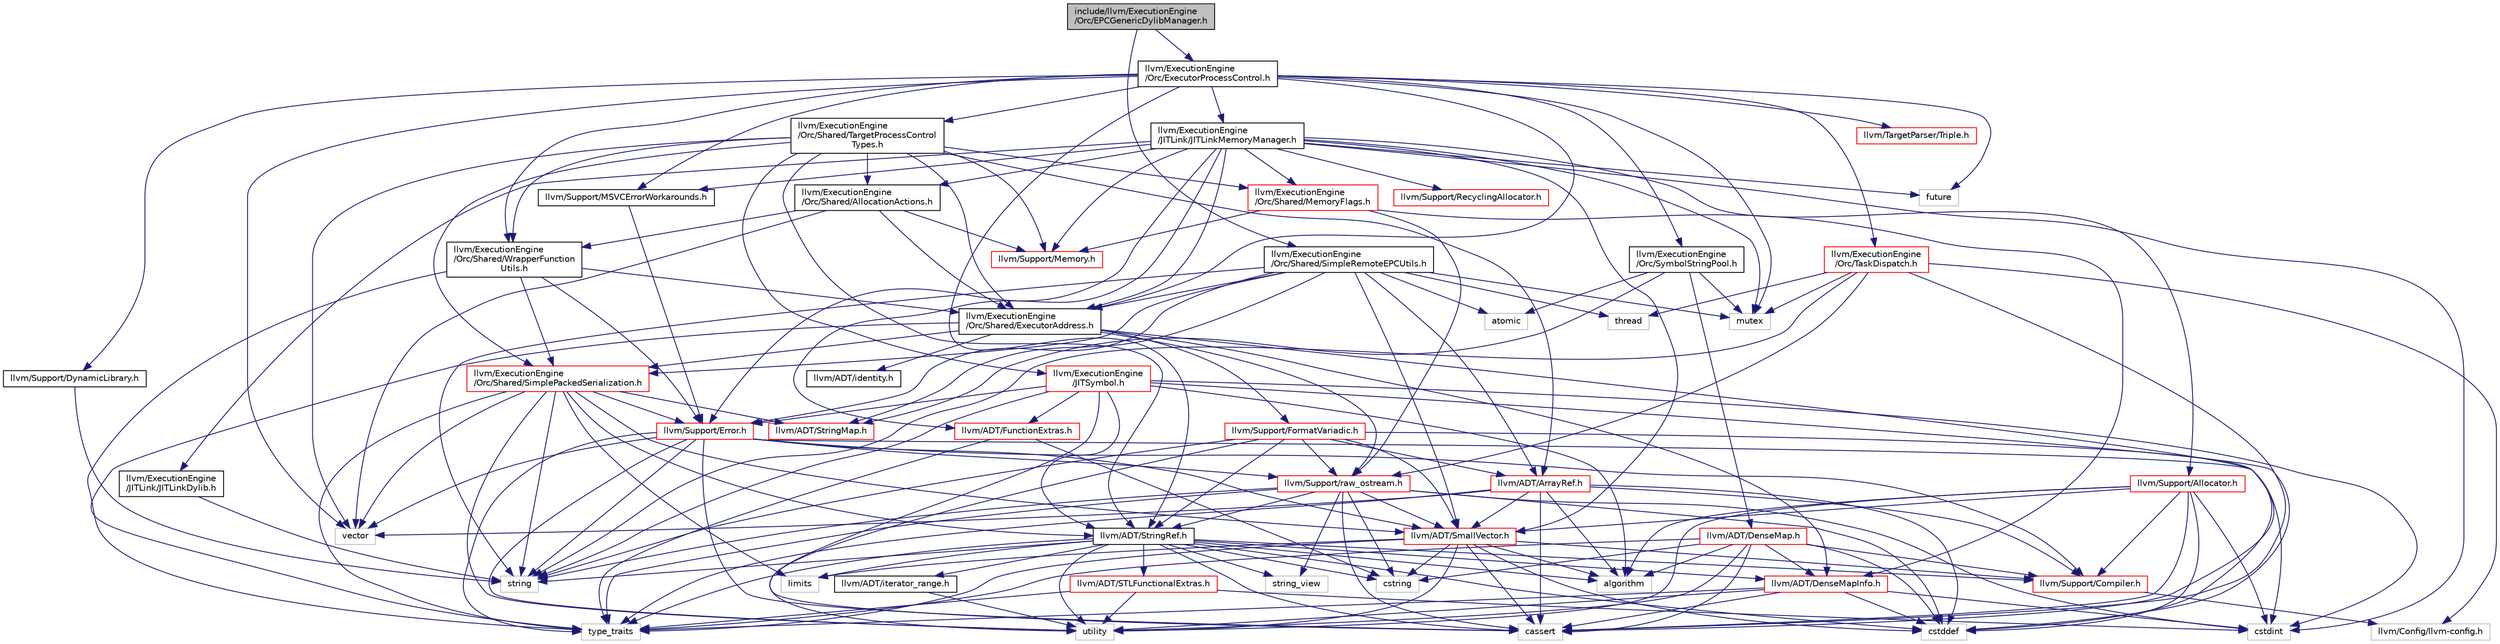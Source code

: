 digraph "include/llvm/ExecutionEngine/Orc/EPCGenericDylibManager.h"
{
 // LATEX_PDF_SIZE
  bgcolor="transparent";
  edge [fontname="Helvetica",fontsize="10",labelfontname="Helvetica",labelfontsize="10"];
  node [fontname="Helvetica",fontsize="10",shape=record];
  Node1 [label="include/llvm/ExecutionEngine\l/Orc/EPCGenericDylibManager.h",height=0.2,width=0.4,color="black", fillcolor="grey75", style="filled", fontcolor="black",tooltip=" "];
  Node1 -> Node2 [color="midnightblue",fontsize="10",style="solid",fontname="Helvetica"];
  Node2 [label="llvm/ExecutionEngine\l/Orc/ExecutorProcessControl.h",height=0.2,width=0.4,color="black",URL="$ExecutorProcessControl_8h.html",tooltip=" "];
  Node2 -> Node3 [color="midnightblue",fontsize="10",style="solid",fontname="Helvetica"];
  Node3 [label="llvm/ADT/StringRef.h",height=0.2,width=0.4,color="black",URL="$StringRef_8h.html",tooltip=" "];
  Node3 -> Node4 [color="midnightblue",fontsize="10",style="solid",fontname="Helvetica"];
  Node4 [label="llvm/ADT/DenseMapInfo.h",height=0.2,width=0.4,color="red",URL="$DenseMapInfo_8h.html",tooltip=" "];
  Node4 -> Node5 [color="midnightblue",fontsize="10",style="solid",fontname="Helvetica"];
  Node5 [label="cassert",height=0.2,width=0.4,color="grey75",tooltip=" "];
  Node4 -> Node6 [color="midnightblue",fontsize="10",style="solid",fontname="Helvetica"];
  Node6 [label="cstddef",height=0.2,width=0.4,color="grey75",tooltip=" "];
  Node4 -> Node7 [color="midnightblue",fontsize="10",style="solid",fontname="Helvetica"];
  Node7 [label="cstdint",height=0.2,width=0.4,color="grey75",tooltip=" "];
  Node4 -> Node9 [color="midnightblue",fontsize="10",style="solid",fontname="Helvetica"];
  Node9 [label="type_traits",height=0.2,width=0.4,color="grey75",tooltip=" "];
  Node4 -> Node10 [color="midnightblue",fontsize="10",style="solid",fontname="Helvetica"];
  Node10 [label="utility",height=0.2,width=0.4,color="grey75",tooltip=" "];
  Node3 -> Node12 [color="midnightblue",fontsize="10",style="solid",fontname="Helvetica"];
  Node12 [label="llvm/ADT/STLFunctionalExtras.h",height=0.2,width=0.4,color="red",URL="$STLFunctionalExtras_8h.html",tooltip=" "];
  Node12 -> Node7 [color="midnightblue",fontsize="10",style="solid",fontname="Helvetica"];
  Node12 -> Node9 [color="midnightblue",fontsize="10",style="solid",fontname="Helvetica"];
  Node12 -> Node10 [color="midnightblue",fontsize="10",style="solid",fontname="Helvetica"];
  Node3 -> Node15 [color="midnightblue",fontsize="10",style="solid",fontname="Helvetica"];
  Node15 [label="llvm/ADT/iterator_range.h",height=0.2,width=0.4,color="black",URL="$iterator__range_8h.html",tooltip=" "];
  Node15 -> Node10 [color="midnightblue",fontsize="10",style="solid",fontname="Helvetica"];
  Node3 -> Node16 [color="midnightblue",fontsize="10",style="solid",fontname="Helvetica"];
  Node16 [label="llvm/Support/Compiler.h",height=0.2,width=0.4,color="red",URL="$Compiler_8h.html",tooltip=" "];
  Node16 -> Node17 [color="midnightblue",fontsize="10",style="solid",fontname="Helvetica"];
  Node17 [label="llvm/Config/llvm-config.h",height=0.2,width=0.4,color="grey75",tooltip=" "];
  Node3 -> Node19 [color="midnightblue",fontsize="10",style="solid",fontname="Helvetica"];
  Node19 [label="algorithm",height=0.2,width=0.4,color="grey75",tooltip=" "];
  Node3 -> Node5 [color="midnightblue",fontsize="10",style="solid",fontname="Helvetica"];
  Node3 -> Node6 [color="midnightblue",fontsize="10",style="solid",fontname="Helvetica"];
  Node3 -> Node20 [color="midnightblue",fontsize="10",style="solid",fontname="Helvetica"];
  Node20 [label="cstring",height=0.2,width=0.4,color="grey75",tooltip=" "];
  Node3 -> Node21 [color="midnightblue",fontsize="10",style="solid",fontname="Helvetica"];
  Node21 [label="limits",height=0.2,width=0.4,color="grey75",tooltip=" "];
  Node3 -> Node22 [color="midnightblue",fontsize="10",style="solid",fontname="Helvetica"];
  Node22 [label="string",height=0.2,width=0.4,color="grey75",tooltip=" "];
  Node3 -> Node23 [color="midnightblue",fontsize="10",style="solid",fontname="Helvetica"];
  Node23 [label="string_view",height=0.2,width=0.4,color="grey75",tooltip=" "];
  Node3 -> Node9 [color="midnightblue",fontsize="10",style="solid",fontname="Helvetica"];
  Node3 -> Node10 [color="midnightblue",fontsize="10",style="solid",fontname="Helvetica"];
  Node2 -> Node24 [color="midnightblue",fontsize="10",style="solid",fontname="Helvetica"];
  Node24 [label="llvm/ExecutionEngine\l/JITLink/JITLinkMemoryManager.h",height=0.2,width=0.4,color="black",URL="$JITLinkMemoryManager_8h.html",tooltip=" "];
  Node24 -> Node25 [color="midnightblue",fontsize="10",style="solid",fontname="Helvetica"];
  Node25 [label="llvm/ADT/FunctionExtras.h",height=0.2,width=0.4,color="red",URL="$FunctionExtras_8h.html",tooltip=" "];
  Node25 -> Node20 [color="midnightblue",fontsize="10",style="solid",fontname="Helvetica"];
  Node25 -> Node9 [color="midnightblue",fontsize="10",style="solid",fontname="Helvetica"];
  Node24 -> Node51 [color="midnightblue",fontsize="10",style="solid",fontname="Helvetica"];
  Node51 [label="llvm/ADT/SmallVector.h",height=0.2,width=0.4,color="red",URL="$SmallVector_8h.html",tooltip=" "];
  Node51 -> Node16 [color="midnightblue",fontsize="10",style="solid",fontname="Helvetica"];
  Node51 -> Node19 [color="midnightblue",fontsize="10",style="solid",fontname="Helvetica"];
  Node51 -> Node5 [color="midnightblue",fontsize="10",style="solid",fontname="Helvetica"];
  Node51 -> Node6 [color="midnightblue",fontsize="10",style="solid",fontname="Helvetica"];
  Node51 -> Node20 [color="midnightblue",fontsize="10",style="solid",fontname="Helvetica"];
  Node51 -> Node21 [color="midnightblue",fontsize="10",style="solid",fontname="Helvetica"];
  Node51 -> Node9 [color="midnightblue",fontsize="10",style="solid",fontname="Helvetica"];
  Node51 -> Node10 [color="midnightblue",fontsize="10",style="solid",fontname="Helvetica"];
  Node24 -> Node53 [color="midnightblue",fontsize="10",style="solid",fontname="Helvetica"];
  Node53 [label="llvm/ExecutionEngine\l/JITLink/JITLinkDylib.h",height=0.2,width=0.4,color="black",URL="$JITLinkDylib_8h.html",tooltip=" "];
  Node53 -> Node22 [color="midnightblue",fontsize="10",style="solid",fontname="Helvetica"];
  Node24 -> Node54 [color="midnightblue",fontsize="10",style="solid",fontname="Helvetica"];
  Node54 [label="llvm/ExecutionEngine\l/Orc/Shared/AllocationActions.h",height=0.2,width=0.4,color="black",URL="$AllocationActions_8h.html",tooltip=" "];
  Node54 -> Node55 [color="midnightblue",fontsize="10",style="solid",fontname="Helvetica"];
  Node55 [label="llvm/ExecutionEngine\l/Orc/Shared/ExecutorAddress.h",height=0.2,width=0.4,color="black",URL="$ExecutorAddress_8h.html",tooltip=" "];
  Node55 -> Node4 [color="midnightblue",fontsize="10",style="solid",fontname="Helvetica"];
  Node55 -> Node41 [color="midnightblue",fontsize="10",style="solid",fontname="Helvetica"];
  Node41 [label="llvm/ADT/identity.h",height=0.2,width=0.4,color="black",URL="$identity_8h.html",tooltip=" "];
  Node55 -> Node56 [color="midnightblue",fontsize="10",style="solid",fontname="Helvetica"];
  Node56 [label="llvm/ExecutionEngine\l/Orc/Shared/SimplePackedSerialization.h",height=0.2,width=0.4,color="red",URL="$SimplePackedSerialization_8h.html",tooltip=" "];
  Node56 -> Node51 [color="midnightblue",fontsize="10",style="solid",fontname="Helvetica"];
  Node56 -> Node57 [color="midnightblue",fontsize="10",style="solid",fontname="Helvetica"];
  Node57 [label="llvm/ADT/StringMap.h",height=0.2,width=0.4,color="red",URL="$ADT_2StringMap_8h.html",tooltip=" "];
  Node56 -> Node3 [color="midnightblue",fontsize="10",style="solid",fontname="Helvetica"];
  Node56 -> Node60 [color="midnightblue",fontsize="10",style="solid",fontname="Helvetica"];
  Node60 [label="llvm/Support/Error.h",height=0.2,width=0.4,color="red",URL="$Support_2Error_8h.html",tooltip=" "];
  Node60 -> Node51 [color="midnightblue",fontsize="10",style="solid",fontname="Helvetica"];
  Node60 -> Node16 [color="midnightblue",fontsize="10",style="solid",fontname="Helvetica"];
  Node60 -> Node79 [color="midnightblue",fontsize="10",style="solid",fontname="Helvetica"];
  Node79 [label="llvm/Support/raw_ostream.h",height=0.2,width=0.4,color="red",URL="$raw__ostream_8h.html",tooltip=" "];
  Node79 -> Node51 [color="midnightblue",fontsize="10",style="solid",fontname="Helvetica"];
  Node79 -> Node3 [color="midnightblue",fontsize="10",style="solid",fontname="Helvetica"];
  Node79 -> Node5 [color="midnightblue",fontsize="10",style="solid",fontname="Helvetica"];
  Node79 -> Node6 [color="midnightblue",fontsize="10",style="solid",fontname="Helvetica"];
  Node79 -> Node7 [color="midnightblue",fontsize="10",style="solid",fontname="Helvetica"];
  Node79 -> Node20 [color="midnightblue",fontsize="10",style="solid",fontname="Helvetica"];
  Node79 -> Node22 [color="midnightblue",fontsize="10",style="solid",fontname="Helvetica"];
  Node79 -> Node23 [color="midnightblue",fontsize="10",style="solid",fontname="Helvetica"];
  Node79 -> Node9 [color="midnightblue",fontsize="10",style="solid",fontname="Helvetica"];
  Node60 -> Node5 [color="midnightblue",fontsize="10",style="solid",fontname="Helvetica"];
  Node60 -> Node7 [color="midnightblue",fontsize="10",style="solid",fontname="Helvetica"];
  Node60 -> Node22 [color="midnightblue",fontsize="10",style="solid",fontname="Helvetica"];
  Node60 -> Node9 [color="midnightblue",fontsize="10",style="solid",fontname="Helvetica"];
  Node60 -> Node10 [color="midnightblue",fontsize="10",style="solid",fontname="Helvetica"];
  Node60 -> Node70 [color="midnightblue",fontsize="10",style="solid",fontname="Helvetica"];
  Node70 [label="vector",height=0.2,width=0.4,color="grey75",tooltip=" "];
  Node56 -> Node21 [color="midnightblue",fontsize="10",style="solid",fontname="Helvetica"];
  Node56 -> Node22 [color="midnightblue",fontsize="10",style="solid",fontname="Helvetica"];
  Node56 -> Node9 [color="midnightblue",fontsize="10",style="solid",fontname="Helvetica"];
  Node56 -> Node10 [color="midnightblue",fontsize="10",style="solid",fontname="Helvetica"];
  Node56 -> Node70 [color="midnightblue",fontsize="10",style="solid",fontname="Helvetica"];
  Node55 -> Node80 [color="midnightblue",fontsize="10",style="solid",fontname="Helvetica"];
  Node80 [label="llvm/Support/FormatVariadic.h",height=0.2,width=0.4,color="red",URL="$FormatVariadic_8h.html",tooltip=" "];
  Node80 -> Node68 [color="midnightblue",fontsize="10",style="solid",fontname="Helvetica"];
  Node68 [label="llvm/ADT/ArrayRef.h",height=0.2,width=0.4,color="red",URL="$ArrayRef_8h.html",tooltip=" "];
  Node68 -> Node51 [color="midnightblue",fontsize="10",style="solid",fontname="Helvetica"];
  Node68 -> Node16 [color="midnightblue",fontsize="10",style="solid",fontname="Helvetica"];
  Node68 -> Node19 [color="midnightblue",fontsize="10",style="solid",fontname="Helvetica"];
  Node68 -> Node5 [color="midnightblue",fontsize="10",style="solid",fontname="Helvetica"];
  Node68 -> Node6 [color="midnightblue",fontsize="10",style="solid",fontname="Helvetica"];
  Node68 -> Node9 [color="midnightblue",fontsize="10",style="solid",fontname="Helvetica"];
  Node68 -> Node70 [color="midnightblue",fontsize="10",style="solid",fontname="Helvetica"];
  Node80 -> Node51 [color="midnightblue",fontsize="10",style="solid",fontname="Helvetica"];
  Node80 -> Node3 [color="midnightblue",fontsize="10",style="solid",fontname="Helvetica"];
  Node80 -> Node79 [color="midnightblue",fontsize="10",style="solid",fontname="Helvetica"];
  Node80 -> Node6 [color="midnightblue",fontsize="10",style="solid",fontname="Helvetica"];
  Node80 -> Node22 [color="midnightblue",fontsize="10",style="solid",fontname="Helvetica"];
  Node80 -> Node10 [color="midnightblue",fontsize="10",style="solid",fontname="Helvetica"];
  Node55 -> Node79 [color="midnightblue",fontsize="10",style="solid",fontname="Helvetica"];
  Node55 -> Node5 [color="midnightblue",fontsize="10",style="solid",fontname="Helvetica"];
  Node55 -> Node9 [color="midnightblue",fontsize="10",style="solid",fontname="Helvetica"];
  Node54 -> Node86 [color="midnightblue",fontsize="10",style="solid",fontname="Helvetica"];
  Node86 [label="llvm/ExecutionEngine\l/Orc/Shared/WrapperFunction\lUtils.h",height=0.2,width=0.4,color="black",URL="$WrapperFunctionUtils_8h.html",tooltip=" "];
  Node86 -> Node55 [color="midnightblue",fontsize="10",style="solid",fontname="Helvetica"];
  Node86 -> Node56 [color="midnightblue",fontsize="10",style="solid",fontname="Helvetica"];
  Node86 -> Node60 [color="midnightblue",fontsize="10",style="solid",fontname="Helvetica"];
  Node86 -> Node9 [color="midnightblue",fontsize="10",style="solid",fontname="Helvetica"];
  Node54 -> Node87 [color="midnightblue",fontsize="10",style="solid",fontname="Helvetica"];
  Node87 [label="llvm/Support/Memory.h",height=0.2,width=0.4,color="red",URL="$Memory_8h.html",tooltip=" "];
  Node54 -> Node70 [color="midnightblue",fontsize="10",style="solid",fontname="Helvetica"];
  Node24 -> Node55 [color="midnightblue",fontsize="10",style="solid",fontname="Helvetica"];
  Node24 -> Node88 [color="midnightblue",fontsize="10",style="solid",fontname="Helvetica"];
  Node88 [label="llvm/ExecutionEngine\l/Orc/Shared/MemoryFlags.h",height=0.2,width=0.4,color="red",URL="$MemoryFlags_8h.html",tooltip=" "];
  Node88 -> Node4 [color="midnightblue",fontsize="10",style="solid",fontname="Helvetica"];
  Node88 -> Node87 [color="midnightblue",fontsize="10",style="solid",fontname="Helvetica"];
  Node88 -> Node79 [color="midnightblue",fontsize="10",style="solid",fontname="Helvetica"];
  Node24 -> Node90 [color="midnightblue",fontsize="10",style="solid",fontname="Helvetica"];
  Node90 [label="llvm/Support/Allocator.h",height=0.2,width=0.4,color="red",URL="$Allocator_8h.html",tooltip=" "];
  Node90 -> Node51 [color="midnightblue",fontsize="10",style="solid",fontname="Helvetica"];
  Node90 -> Node16 [color="midnightblue",fontsize="10",style="solid",fontname="Helvetica"];
  Node90 -> Node19 [color="midnightblue",fontsize="10",style="solid",fontname="Helvetica"];
  Node90 -> Node5 [color="midnightblue",fontsize="10",style="solid",fontname="Helvetica"];
  Node90 -> Node6 [color="midnightblue",fontsize="10",style="solid",fontname="Helvetica"];
  Node90 -> Node7 [color="midnightblue",fontsize="10",style="solid",fontname="Helvetica"];
  Node90 -> Node10 [color="midnightblue",fontsize="10",style="solid",fontname="Helvetica"];
  Node24 -> Node60 [color="midnightblue",fontsize="10",style="solid",fontname="Helvetica"];
  Node24 -> Node92 [color="midnightblue",fontsize="10",style="solid",fontname="Helvetica"];
  Node92 [label="llvm/Support/MSVCErrorWorkarounds.h",height=0.2,width=0.4,color="black",URL="$MSVCErrorWorkarounds_8h.html",tooltip=" "];
  Node92 -> Node60 [color="midnightblue",fontsize="10",style="solid",fontname="Helvetica"];
  Node24 -> Node87 [color="midnightblue",fontsize="10",style="solid",fontname="Helvetica"];
  Node24 -> Node93 [color="midnightblue",fontsize="10",style="solid",fontname="Helvetica"];
  Node93 [label="llvm/Support/RecyclingAllocator.h",height=0.2,width=0.4,color="red",URL="$RecyclingAllocator_8h.html",tooltip=" "];
  Node24 -> Node7 [color="midnightblue",fontsize="10",style="solid",fontname="Helvetica"];
  Node24 -> Node102 [color="midnightblue",fontsize="10",style="solid",fontname="Helvetica"];
  Node102 [label="future",height=0.2,width=0.4,color="grey75",tooltip=" "];
  Node24 -> Node103 [color="midnightblue",fontsize="10",style="solid",fontname="Helvetica"];
  Node103 [label="mutex",height=0.2,width=0.4,color="grey75",tooltip=" "];
  Node2 -> Node55 [color="midnightblue",fontsize="10",style="solid",fontname="Helvetica"];
  Node2 -> Node104 [color="midnightblue",fontsize="10",style="solid",fontname="Helvetica"];
  Node104 [label="llvm/ExecutionEngine\l/Orc/Shared/TargetProcessControl\lTypes.h",height=0.2,width=0.4,color="black",URL="$TargetProcessControlTypes_8h.html",tooltip=" "];
  Node104 -> Node68 [color="midnightblue",fontsize="10",style="solid",fontname="Helvetica"];
  Node104 -> Node3 [color="midnightblue",fontsize="10",style="solid",fontname="Helvetica"];
  Node104 -> Node105 [color="midnightblue",fontsize="10",style="solid",fontname="Helvetica"];
  Node105 [label="llvm/ExecutionEngine\l/JITSymbol.h",height=0.2,width=0.4,color="red",URL="$JITSymbol_8h.html",tooltip=" "];
  Node105 -> Node19 [color="midnightblue",fontsize="10",style="solid",fontname="Helvetica"];
  Node105 -> Node5 [color="midnightblue",fontsize="10",style="solid",fontname="Helvetica"];
  Node105 -> Node6 [color="midnightblue",fontsize="10",style="solid",fontname="Helvetica"];
  Node105 -> Node7 [color="midnightblue",fontsize="10",style="solid",fontname="Helvetica"];
  Node105 -> Node22 [color="midnightblue",fontsize="10",style="solid",fontname="Helvetica"];
  Node105 -> Node25 [color="midnightblue",fontsize="10",style="solid",fontname="Helvetica"];
  Node105 -> Node3 [color="midnightblue",fontsize="10",style="solid",fontname="Helvetica"];
  Node105 -> Node60 [color="midnightblue",fontsize="10",style="solid",fontname="Helvetica"];
  Node104 -> Node54 [color="midnightblue",fontsize="10",style="solid",fontname="Helvetica"];
  Node104 -> Node55 [color="midnightblue",fontsize="10",style="solid",fontname="Helvetica"];
  Node104 -> Node88 [color="midnightblue",fontsize="10",style="solid",fontname="Helvetica"];
  Node104 -> Node56 [color="midnightblue",fontsize="10",style="solid",fontname="Helvetica"];
  Node104 -> Node86 [color="midnightblue",fontsize="10",style="solid",fontname="Helvetica"];
  Node104 -> Node87 [color="midnightblue",fontsize="10",style="solid",fontname="Helvetica"];
  Node104 -> Node70 [color="midnightblue",fontsize="10",style="solid",fontname="Helvetica"];
  Node2 -> Node86 [color="midnightblue",fontsize="10",style="solid",fontname="Helvetica"];
  Node2 -> Node108 [color="midnightblue",fontsize="10",style="solid",fontname="Helvetica"];
  Node108 [label="llvm/ExecutionEngine\l/Orc/SymbolStringPool.h",height=0.2,width=0.4,color="black",URL="$SymbolStringPool_8h.html",tooltip=" "];
  Node108 -> Node109 [color="midnightblue",fontsize="10",style="solid",fontname="Helvetica"];
  Node109 [label="llvm/ADT/DenseMap.h",height=0.2,width=0.4,color="red",URL="$DenseMap_8h.html",tooltip=" "];
  Node109 -> Node4 [color="midnightblue",fontsize="10",style="solid",fontname="Helvetica"];
  Node109 -> Node16 [color="midnightblue",fontsize="10",style="solid",fontname="Helvetica"];
  Node109 -> Node19 [color="midnightblue",fontsize="10",style="solid",fontname="Helvetica"];
  Node109 -> Node5 [color="midnightblue",fontsize="10",style="solid",fontname="Helvetica"];
  Node109 -> Node6 [color="midnightblue",fontsize="10",style="solid",fontname="Helvetica"];
  Node109 -> Node20 [color="midnightblue",fontsize="10",style="solid",fontname="Helvetica"];
  Node109 -> Node9 [color="midnightblue",fontsize="10",style="solid",fontname="Helvetica"];
  Node109 -> Node10 [color="midnightblue",fontsize="10",style="solid",fontname="Helvetica"];
  Node108 -> Node57 [color="midnightblue",fontsize="10",style="solid",fontname="Helvetica"];
  Node108 -> Node112 [color="midnightblue",fontsize="10",style="solid",fontname="Helvetica"];
  Node112 [label="atomic",height=0.2,width=0.4,color="grey75",tooltip=" "];
  Node108 -> Node103 [color="midnightblue",fontsize="10",style="solid",fontname="Helvetica"];
  Node2 -> Node113 [color="midnightblue",fontsize="10",style="solid",fontname="Helvetica"];
  Node113 [label="llvm/ExecutionEngine\l/Orc/TaskDispatch.h",height=0.2,width=0.4,color="red",URL="$TaskDispatch_8h.html",tooltip=" "];
  Node113 -> Node17 [color="midnightblue",fontsize="10",style="solid",fontname="Helvetica"];
  Node113 -> Node79 [color="midnightblue",fontsize="10",style="solid",fontname="Helvetica"];
  Node113 -> Node5 [color="midnightblue",fontsize="10",style="solid",fontname="Helvetica"];
  Node113 -> Node22 [color="midnightblue",fontsize="10",style="solid",fontname="Helvetica"];
  Node113 -> Node103 [color="midnightblue",fontsize="10",style="solid",fontname="Helvetica"];
  Node113 -> Node116 [color="midnightblue",fontsize="10",style="solid",fontname="Helvetica"];
  Node116 [label="thread",height=0.2,width=0.4,color="grey75",tooltip=" "];
  Node2 -> Node117 [color="midnightblue",fontsize="10",style="solid",fontname="Helvetica"];
  Node117 [label="llvm/Support/DynamicLibrary.h",height=0.2,width=0.4,color="black",URL="$DynamicLibrary_8h.html",tooltip=" "];
  Node117 -> Node22 [color="midnightblue",fontsize="10",style="solid",fontname="Helvetica"];
  Node2 -> Node92 [color="midnightblue",fontsize="10",style="solid",fontname="Helvetica"];
  Node2 -> Node118 [color="midnightblue",fontsize="10",style="solid",fontname="Helvetica"];
  Node118 [label="llvm/TargetParser/Triple.h",height=0.2,width=0.4,color="red",URL="$Triple_8h.html",tooltip=" "];
  Node2 -> Node102 [color="midnightblue",fontsize="10",style="solid",fontname="Helvetica"];
  Node2 -> Node103 [color="midnightblue",fontsize="10",style="solid",fontname="Helvetica"];
  Node2 -> Node70 [color="midnightblue",fontsize="10",style="solid",fontname="Helvetica"];
  Node1 -> Node121 [color="midnightblue",fontsize="10",style="solid",fontname="Helvetica"];
  Node121 [label="llvm/ExecutionEngine\l/Orc/Shared/SimpleRemoteEPCUtils.h",height=0.2,width=0.4,color="black",URL="$SimpleRemoteEPCUtils_8h.html",tooltip=" "];
  Node121 -> Node68 [color="midnightblue",fontsize="10",style="solid",fontname="Helvetica"];
  Node121 -> Node51 [color="midnightblue",fontsize="10",style="solid",fontname="Helvetica"];
  Node121 -> Node57 [color="midnightblue",fontsize="10",style="solid",fontname="Helvetica"];
  Node121 -> Node55 [color="midnightblue",fontsize="10",style="solid",fontname="Helvetica"];
  Node121 -> Node56 [color="midnightblue",fontsize="10",style="solid",fontname="Helvetica"];
  Node121 -> Node60 [color="midnightblue",fontsize="10",style="solid",fontname="Helvetica"];
  Node121 -> Node112 [color="midnightblue",fontsize="10",style="solid",fontname="Helvetica"];
  Node121 -> Node103 [color="midnightblue",fontsize="10",style="solid",fontname="Helvetica"];
  Node121 -> Node22 [color="midnightblue",fontsize="10",style="solid",fontname="Helvetica"];
  Node121 -> Node116 [color="midnightblue",fontsize="10",style="solid",fontname="Helvetica"];
}
